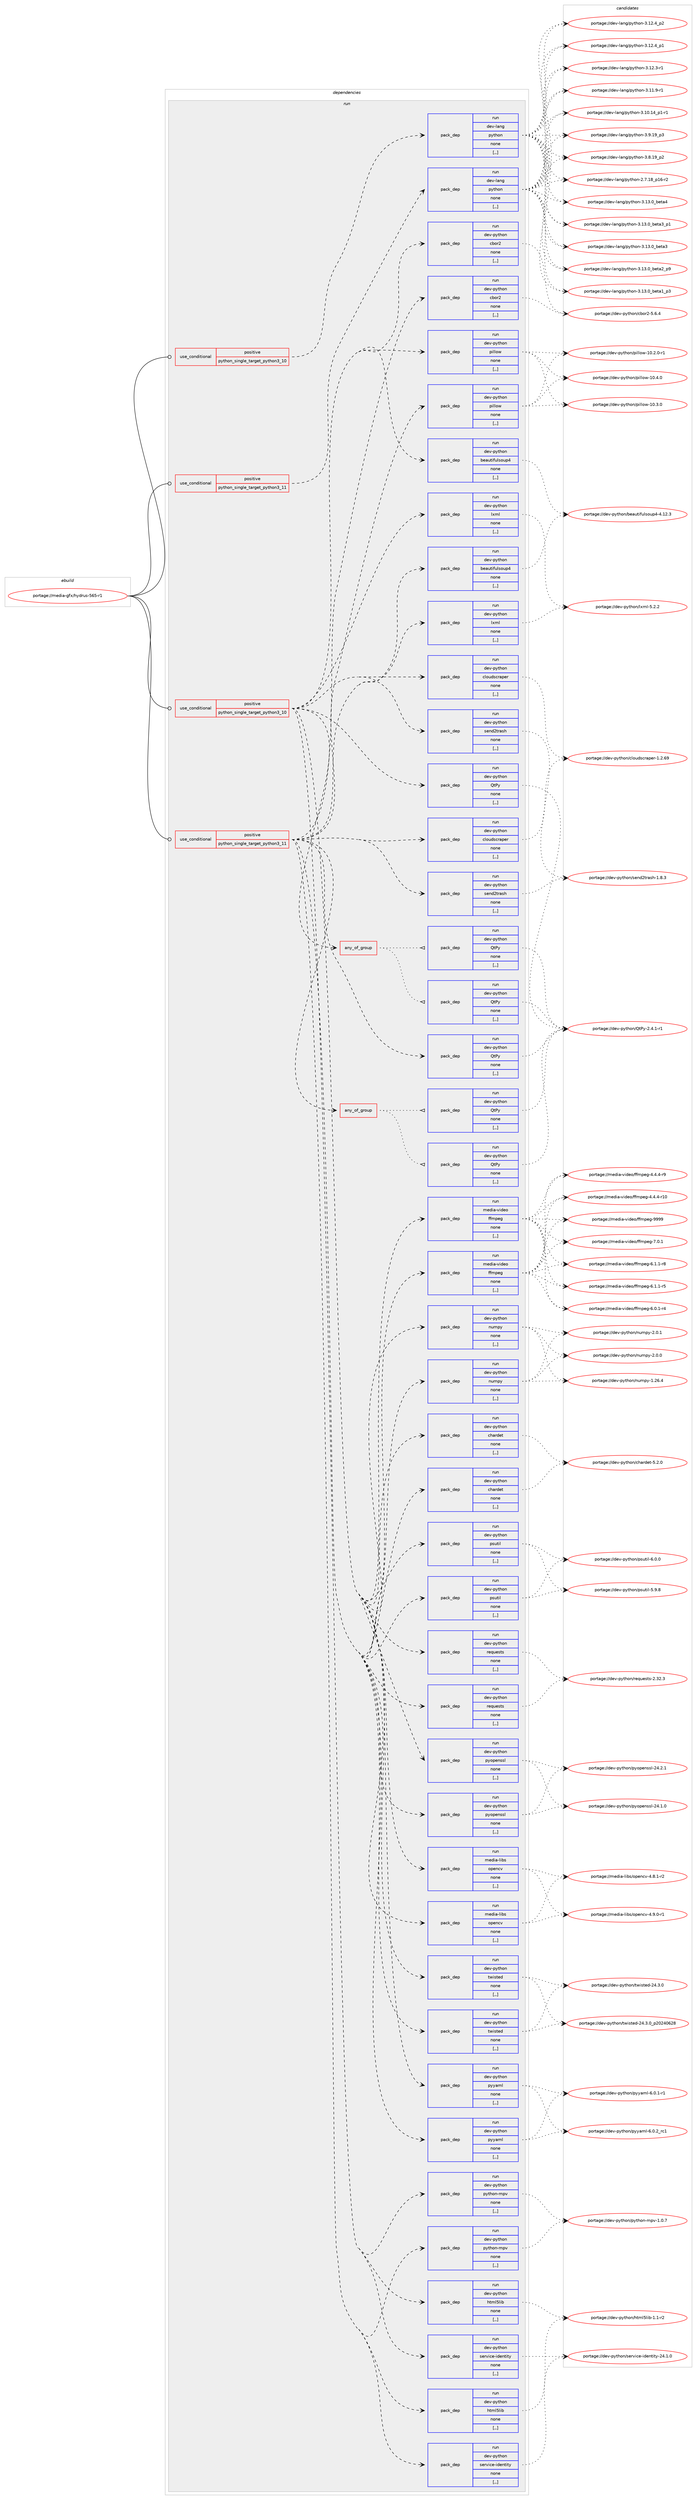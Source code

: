 digraph prolog {

# *************
# Graph options
# *************

newrank=true;
concentrate=true;
compound=true;
graph [rankdir=LR,fontname=Helvetica,fontsize=10,ranksep=1.5];#, ranksep=2.5, nodesep=0.2];
edge  [arrowhead=vee];
node  [fontname=Helvetica,fontsize=10];

# **********
# The ebuild
# **********

subgraph cluster_leftcol {
color=gray;
label=<<i>ebuild</i>>;
id [label="portage://media-gfx/hydrus-565-r1", color=red, width=4, href="../media-gfx/hydrus-565-r1.svg"];
}

# ****************
# The dependencies
# ****************

subgraph cluster_midcol {
color=gray;
label=<<i>dependencies</i>>;
subgraph cluster_compile {
fillcolor="#eeeeee";
style=filled;
label=<<i>compile</i>>;
}
subgraph cluster_compileandrun {
fillcolor="#eeeeee";
style=filled;
label=<<i>compile and run</i>>;
}
subgraph cluster_run {
fillcolor="#eeeeee";
style=filled;
label=<<i>run</i>>;
subgraph cond73192 {
dependency290323 [label=<<TABLE BORDER="0" CELLBORDER="1" CELLSPACING="0" CELLPADDING="4"><TR><TD ROWSPAN="3" CELLPADDING="10">use_conditional</TD></TR><TR><TD>positive</TD></TR><TR><TD>python_single_target_python3_10</TD></TR></TABLE>>, shape=none, color=red];
subgraph pack214795 {
dependency290324 [label=<<TABLE BORDER="0" CELLBORDER="1" CELLSPACING="0" CELLPADDING="4" WIDTH="220"><TR><TD ROWSPAN="6" CELLPADDING="30">pack_dep</TD></TR><TR><TD WIDTH="110">run</TD></TR><TR><TD>dev-lang</TD></TR><TR><TD>python</TD></TR><TR><TD>none</TD></TR><TR><TD>[,,]</TD></TR></TABLE>>, shape=none, color=blue];
}
dependency290323:e -> dependency290324:w [weight=20,style="dashed",arrowhead="vee"];
}
id:e -> dependency290323:w [weight=20,style="solid",arrowhead="odot"];
subgraph cond73193 {
dependency290325 [label=<<TABLE BORDER="0" CELLBORDER="1" CELLSPACING="0" CELLPADDING="4"><TR><TD ROWSPAN="3" CELLPADDING="10">use_conditional</TD></TR><TR><TD>positive</TD></TR><TR><TD>python_single_target_python3_10</TD></TR></TABLE>>, shape=none, color=red];
subgraph pack214796 {
dependency290326 [label=<<TABLE BORDER="0" CELLBORDER="1" CELLSPACING="0" CELLPADDING="4" WIDTH="220"><TR><TD ROWSPAN="6" CELLPADDING="30">pack_dep</TD></TR><TR><TD WIDTH="110">run</TD></TR><TR><TD>dev-python</TD></TR><TR><TD>beautifulsoup4</TD></TR><TR><TD>none</TD></TR><TR><TD>[,,]</TD></TR></TABLE>>, shape=none, color=blue];
}
dependency290325:e -> dependency290326:w [weight=20,style="dashed",arrowhead="vee"];
subgraph pack214797 {
dependency290327 [label=<<TABLE BORDER="0" CELLBORDER="1" CELLSPACING="0" CELLPADDING="4" WIDTH="220"><TR><TD ROWSPAN="6" CELLPADDING="30">pack_dep</TD></TR><TR><TD WIDTH="110">run</TD></TR><TR><TD>dev-python</TD></TR><TR><TD>cbor2</TD></TR><TR><TD>none</TD></TR><TR><TD>[,,]</TD></TR></TABLE>>, shape=none, color=blue];
}
dependency290325:e -> dependency290327:w [weight=20,style="dashed",arrowhead="vee"];
subgraph pack214798 {
dependency290328 [label=<<TABLE BORDER="0" CELLBORDER="1" CELLSPACING="0" CELLPADDING="4" WIDTH="220"><TR><TD ROWSPAN="6" CELLPADDING="30">pack_dep</TD></TR><TR><TD WIDTH="110">run</TD></TR><TR><TD>dev-python</TD></TR><TR><TD>chardet</TD></TR><TR><TD>none</TD></TR><TR><TD>[,,]</TD></TR></TABLE>>, shape=none, color=blue];
}
dependency290325:e -> dependency290328:w [weight=20,style="dashed",arrowhead="vee"];
subgraph pack214799 {
dependency290329 [label=<<TABLE BORDER="0" CELLBORDER="1" CELLSPACING="0" CELLPADDING="4" WIDTH="220"><TR><TD ROWSPAN="6" CELLPADDING="30">pack_dep</TD></TR><TR><TD WIDTH="110">run</TD></TR><TR><TD>dev-python</TD></TR><TR><TD>cloudscraper</TD></TR><TR><TD>none</TD></TR><TR><TD>[,,]</TD></TR></TABLE>>, shape=none, color=blue];
}
dependency290325:e -> dependency290329:w [weight=20,style="dashed",arrowhead="vee"];
subgraph pack214800 {
dependency290330 [label=<<TABLE BORDER="0" CELLBORDER="1" CELLSPACING="0" CELLPADDING="4" WIDTH="220"><TR><TD ROWSPAN="6" CELLPADDING="30">pack_dep</TD></TR><TR><TD WIDTH="110">run</TD></TR><TR><TD>dev-python</TD></TR><TR><TD>html5lib</TD></TR><TR><TD>none</TD></TR><TR><TD>[,,]</TD></TR></TABLE>>, shape=none, color=blue];
}
dependency290325:e -> dependency290330:w [weight=20,style="dashed",arrowhead="vee"];
subgraph pack214801 {
dependency290331 [label=<<TABLE BORDER="0" CELLBORDER="1" CELLSPACING="0" CELLPADDING="4" WIDTH="220"><TR><TD ROWSPAN="6" CELLPADDING="30">pack_dep</TD></TR><TR><TD WIDTH="110">run</TD></TR><TR><TD>dev-python</TD></TR><TR><TD>lxml</TD></TR><TR><TD>none</TD></TR><TR><TD>[,,]</TD></TR></TABLE>>, shape=none, color=blue];
}
dependency290325:e -> dependency290331:w [weight=20,style="dashed",arrowhead="vee"];
subgraph pack214802 {
dependency290332 [label=<<TABLE BORDER="0" CELLBORDER="1" CELLSPACING="0" CELLPADDING="4" WIDTH="220"><TR><TD ROWSPAN="6" CELLPADDING="30">pack_dep</TD></TR><TR><TD WIDTH="110">run</TD></TR><TR><TD>dev-python</TD></TR><TR><TD>numpy</TD></TR><TR><TD>none</TD></TR><TR><TD>[,,]</TD></TR></TABLE>>, shape=none, color=blue];
}
dependency290325:e -> dependency290332:w [weight=20,style="dashed",arrowhead="vee"];
subgraph pack214803 {
dependency290333 [label=<<TABLE BORDER="0" CELLBORDER="1" CELLSPACING="0" CELLPADDING="4" WIDTH="220"><TR><TD ROWSPAN="6" CELLPADDING="30">pack_dep</TD></TR><TR><TD WIDTH="110">run</TD></TR><TR><TD>dev-python</TD></TR><TR><TD>pillow</TD></TR><TR><TD>none</TD></TR><TR><TD>[,,]</TD></TR></TABLE>>, shape=none, color=blue];
}
dependency290325:e -> dependency290333:w [weight=20,style="dashed",arrowhead="vee"];
subgraph pack214804 {
dependency290334 [label=<<TABLE BORDER="0" CELLBORDER="1" CELLSPACING="0" CELLPADDING="4" WIDTH="220"><TR><TD ROWSPAN="6" CELLPADDING="30">pack_dep</TD></TR><TR><TD WIDTH="110">run</TD></TR><TR><TD>dev-python</TD></TR><TR><TD>psutil</TD></TR><TR><TD>none</TD></TR><TR><TD>[,,]</TD></TR></TABLE>>, shape=none, color=blue];
}
dependency290325:e -> dependency290334:w [weight=20,style="dashed",arrowhead="vee"];
subgraph pack214805 {
dependency290335 [label=<<TABLE BORDER="0" CELLBORDER="1" CELLSPACING="0" CELLPADDING="4" WIDTH="220"><TR><TD ROWSPAN="6" CELLPADDING="30">pack_dep</TD></TR><TR><TD WIDTH="110">run</TD></TR><TR><TD>dev-python</TD></TR><TR><TD>pyopenssl</TD></TR><TR><TD>none</TD></TR><TR><TD>[,,]</TD></TR></TABLE>>, shape=none, color=blue];
}
dependency290325:e -> dependency290335:w [weight=20,style="dashed",arrowhead="vee"];
subgraph pack214806 {
dependency290336 [label=<<TABLE BORDER="0" CELLBORDER="1" CELLSPACING="0" CELLPADDING="4" WIDTH="220"><TR><TD ROWSPAN="6" CELLPADDING="30">pack_dep</TD></TR><TR><TD WIDTH="110">run</TD></TR><TR><TD>dev-python</TD></TR><TR><TD>python-mpv</TD></TR><TR><TD>none</TD></TR><TR><TD>[,,]</TD></TR></TABLE>>, shape=none, color=blue];
}
dependency290325:e -> dependency290336:w [weight=20,style="dashed",arrowhead="vee"];
subgraph pack214807 {
dependency290337 [label=<<TABLE BORDER="0" CELLBORDER="1" CELLSPACING="0" CELLPADDING="4" WIDTH="220"><TR><TD ROWSPAN="6" CELLPADDING="30">pack_dep</TD></TR><TR><TD WIDTH="110">run</TD></TR><TR><TD>dev-python</TD></TR><TR><TD>pyyaml</TD></TR><TR><TD>none</TD></TR><TR><TD>[,,]</TD></TR></TABLE>>, shape=none, color=blue];
}
dependency290325:e -> dependency290337:w [weight=20,style="dashed",arrowhead="vee"];
subgraph pack214808 {
dependency290338 [label=<<TABLE BORDER="0" CELLBORDER="1" CELLSPACING="0" CELLPADDING="4" WIDTH="220"><TR><TD ROWSPAN="6" CELLPADDING="30">pack_dep</TD></TR><TR><TD WIDTH="110">run</TD></TR><TR><TD>dev-python</TD></TR><TR><TD>requests</TD></TR><TR><TD>none</TD></TR><TR><TD>[,,]</TD></TR></TABLE>>, shape=none, color=blue];
}
dependency290325:e -> dependency290338:w [weight=20,style="dashed",arrowhead="vee"];
subgraph pack214809 {
dependency290339 [label=<<TABLE BORDER="0" CELLBORDER="1" CELLSPACING="0" CELLPADDING="4" WIDTH="220"><TR><TD ROWSPAN="6" CELLPADDING="30">pack_dep</TD></TR><TR><TD WIDTH="110">run</TD></TR><TR><TD>dev-python</TD></TR><TR><TD>send2trash</TD></TR><TR><TD>none</TD></TR><TR><TD>[,,]</TD></TR></TABLE>>, shape=none, color=blue];
}
dependency290325:e -> dependency290339:w [weight=20,style="dashed",arrowhead="vee"];
subgraph pack214810 {
dependency290340 [label=<<TABLE BORDER="0" CELLBORDER="1" CELLSPACING="0" CELLPADDING="4" WIDTH="220"><TR><TD ROWSPAN="6" CELLPADDING="30">pack_dep</TD></TR><TR><TD WIDTH="110">run</TD></TR><TR><TD>dev-python</TD></TR><TR><TD>service-identity</TD></TR><TR><TD>none</TD></TR><TR><TD>[,,]</TD></TR></TABLE>>, shape=none, color=blue];
}
dependency290325:e -> dependency290340:w [weight=20,style="dashed",arrowhead="vee"];
subgraph pack214811 {
dependency290341 [label=<<TABLE BORDER="0" CELLBORDER="1" CELLSPACING="0" CELLPADDING="4" WIDTH="220"><TR><TD ROWSPAN="6" CELLPADDING="30">pack_dep</TD></TR><TR><TD WIDTH="110">run</TD></TR><TR><TD>dev-python</TD></TR><TR><TD>twisted</TD></TR><TR><TD>none</TD></TR><TR><TD>[,,]</TD></TR></TABLE>>, shape=none, color=blue];
}
dependency290325:e -> dependency290341:w [weight=20,style="dashed",arrowhead="vee"];
subgraph pack214812 {
dependency290342 [label=<<TABLE BORDER="0" CELLBORDER="1" CELLSPACING="0" CELLPADDING="4" WIDTH="220"><TR><TD ROWSPAN="6" CELLPADDING="30">pack_dep</TD></TR><TR><TD WIDTH="110">run</TD></TR><TR><TD>dev-python</TD></TR><TR><TD>QtPy</TD></TR><TR><TD>none</TD></TR><TR><TD>[,,]</TD></TR></TABLE>>, shape=none, color=blue];
}
dependency290325:e -> dependency290342:w [weight=20,style="dashed",arrowhead="vee"];
subgraph any2173 {
dependency290343 [label=<<TABLE BORDER="0" CELLBORDER="1" CELLSPACING="0" CELLPADDING="4"><TR><TD CELLPADDING="10">any_of_group</TD></TR></TABLE>>, shape=none, color=red];subgraph pack214813 {
dependency290344 [label=<<TABLE BORDER="0" CELLBORDER="1" CELLSPACING="0" CELLPADDING="4" WIDTH="220"><TR><TD ROWSPAN="6" CELLPADDING="30">pack_dep</TD></TR><TR><TD WIDTH="110">run</TD></TR><TR><TD>dev-python</TD></TR><TR><TD>QtPy</TD></TR><TR><TD>none</TD></TR><TR><TD>[,,]</TD></TR></TABLE>>, shape=none, color=blue];
}
dependency290343:e -> dependency290344:w [weight=20,style="dotted",arrowhead="oinv"];
subgraph pack214814 {
dependency290345 [label=<<TABLE BORDER="0" CELLBORDER="1" CELLSPACING="0" CELLPADDING="4" WIDTH="220"><TR><TD ROWSPAN="6" CELLPADDING="30">pack_dep</TD></TR><TR><TD WIDTH="110">run</TD></TR><TR><TD>dev-python</TD></TR><TR><TD>QtPy</TD></TR><TR><TD>none</TD></TR><TR><TD>[,,]</TD></TR></TABLE>>, shape=none, color=blue];
}
dependency290343:e -> dependency290345:w [weight=20,style="dotted",arrowhead="oinv"];
}
dependency290325:e -> dependency290343:w [weight=20,style="dashed",arrowhead="vee"];
subgraph pack214815 {
dependency290346 [label=<<TABLE BORDER="0" CELLBORDER="1" CELLSPACING="0" CELLPADDING="4" WIDTH="220"><TR><TD ROWSPAN="6" CELLPADDING="30">pack_dep</TD></TR><TR><TD WIDTH="110">run</TD></TR><TR><TD>media-libs</TD></TR><TR><TD>opencv</TD></TR><TR><TD>none</TD></TR><TR><TD>[,,]</TD></TR></TABLE>>, shape=none, color=blue];
}
dependency290325:e -> dependency290346:w [weight=20,style="dashed",arrowhead="vee"];
subgraph pack214816 {
dependency290347 [label=<<TABLE BORDER="0" CELLBORDER="1" CELLSPACING="0" CELLPADDING="4" WIDTH="220"><TR><TD ROWSPAN="6" CELLPADDING="30">pack_dep</TD></TR><TR><TD WIDTH="110">run</TD></TR><TR><TD>media-video</TD></TR><TR><TD>ffmpeg</TD></TR><TR><TD>none</TD></TR><TR><TD>[,,]</TD></TR></TABLE>>, shape=none, color=blue];
}
dependency290325:e -> dependency290347:w [weight=20,style="dashed",arrowhead="vee"];
}
id:e -> dependency290325:w [weight=20,style="solid",arrowhead="odot"];
subgraph cond73194 {
dependency290348 [label=<<TABLE BORDER="0" CELLBORDER="1" CELLSPACING="0" CELLPADDING="4"><TR><TD ROWSPAN="3" CELLPADDING="10">use_conditional</TD></TR><TR><TD>positive</TD></TR><TR><TD>python_single_target_python3_11</TD></TR></TABLE>>, shape=none, color=red];
subgraph pack214817 {
dependency290349 [label=<<TABLE BORDER="0" CELLBORDER="1" CELLSPACING="0" CELLPADDING="4" WIDTH="220"><TR><TD ROWSPAN="6" CELLPADDING="30">pack_dep</TD></TR><TR><TD WIDTH="110">run</TD></TR><TR><TD>dev-lang</TD></TR><TR><TD>python</TD></TR><TR><TD>none</TD></TR><TR><TD>[,,]</TD></TR></TABLE>>, shape=none, color=blue];
}
dependency290348:e -> dependency290349:w [weight=20,style="dashed",arrowhead="vee"];
}
id:e -> dependency290348:w [weight=20,style="solid",arrowhead="odot"];
subgraph cond73195 {
dependency290350 [label=<<TABLE BORDER="0" CELLBORDER="1" CELLSPACING="0" CELLPADDING="4"><TR><TD ROWSPAN="3" CELLPADDING="10">use_conditional</TD></TR><TR><TD>positive</TD></TR><TR><TD>python_single_target_python3_11</TD></TR></TABLE>>, shape=none, color=red];
subgraph pack214818 {
dependency290351 [label=<<TABLE BORDER="0" CELLBORDER="1" CELLSPACING="0" CELLPADDING="4" WIDTH="220"><TR><TD ROWSPAN="6" CELLPADDING="30">pack_dep</TD></TR><TR><TD WIDTH="110">run</TD></TR><TR><TD>dev-python</TD></TR><TR><TD>beautifulsoup4</TD></TR><TR><TD>none</TD></TR><TR><TD>[,,]</TD></TR></TABLE>>, shape=none, color=blue];
}
dependency290350:e -> dependency290351:w [weight=20,style="dashed",arrowhead="vee"];
subgraph pack214819 {
dependency290352 [label=<<TABLE BORDER="0" CELLBORDER="1" CELLSPACING="0" CELLPADDING="4" WIDTH="220"><TR><TD ROWSPAN="6" CELLPADDING="30">pack_dep</TD></TR><TR><TD WIDTH="110">run</TD></TR><TR><TD>dev-python</TD></TR><TR><TD>cbor2</TD></TR><TR><TD>none</TD></TR><TR><TD>[,,]</TD></TR></TABLE>>, shape=none, color=blue];
}
dependency290350:e -> dependency290352:w [weight=20,style="dashed",arrowhead="vee"];
subgraph pack214820 {
dependency290353 [label=<<TABLE BORDER="0" CELLBORDER="1" CELLSPACING="0" CELLPADDING="4" WIDTH="220"><TR><TD ROWSPAN="6" CELLPADDING="30">pack_dep</TD></TR><TR><TD WIDTH="110">run</TD></TR><TR><TD>dev-python</TD></TR><TR><TD>chardet</TD></TR><TR><TD>none</TD></TR><TR><TD>[,,]</TD></TR></TABLE>>, shape=none, color=blue];
}
dependency290350:e -> dependency290353:w [weight=20,style="dashed",arrowhead="vee"];
subgraph pack214821 {
dependency290354 [label=<<TABLE BORDER="0" CELLBORDER="1" CELLSPACING="0" CELLPADDING="4" WIDTH="220"><TR><TD ROWSPAN="6" CELLPADDING="30">pack_dep</TD></TR><TR><TD WIDTH="110">run</TD></TR><TR><TD>dev-python</TD></TR><TR><TD>cloudscraper</TD></TR><TR><TD>none</TD></TR><TR><TD>[,,]</TD></TR></TABLE>>, shape=none, color=blue];
}
dependency290350:e -> dependency290354:w [weight=20,style="dashed",arrowhead="vee"];
subgraph pack214822 {
dependency290355 [label=<<TABLE BORDER="0" CELLBORDER="1" CELLSPACING="0" CELLPADDING="4" WIDTH="220"><TR><TD ROWSPAN="6" CELLPADDING="30">pack_dep</TD></TR><TR><TD WIDTH="110">run</TD></TR><TR><TD>dev-python</TD></TR><TR><TD>html5lib</TD></TR><TR><TD>none</TD></TR><TR><TD>[,,]</TD></TR></TABLE>>, shape=none, color=blue];
}
dependency290350:e -> dependency290355:w [weight=20,style="dashed",arrowhead="vee"];
subgraph pack214823 {
dependency290356 [label=<<TABLE BORDER="0" CELLBORDER="1" CELLSPACING="0" CELLPADDING="4" WIDTH="220"><TR><TD ROWSPAN="6" CELLPADDING="30">pack_dep</TD></TR><TR><TD WIDTH="110">run</TD></TR><TR><TD>dev-python</TD></TR><TR><TD>lxml</TD></TR><TR><TD>none</TD></TR><TR><TD>[,,]</TD></TR></TABLE>>, shape=none, color=blue];
}
dependency290350:e -> dependency290356:w [weight=20,style="dashed",arrowhead="vee"];
subgraph pack214824 {
dependency290357 [label=<<TABLE BORDER="0" CELLBORDER="1" CELLSPACING="0" CELLPADDING="4" WIDTH="220"><TR><TD ROWSPAN="6" CELLPADDING="30">pack_dep</TD></TR><TR><TD WIDTH="110">run</TD></TR><TR><TD>dev-python</TD></TR><TR><TD>numpy</TD></TR><TR><TD>none</TD></TR><TR><TD>[,,]</TD></TR></TABLE>>, shape=none, color=blue];
}
dependency290350:e -> dependency290357:w [weight=20,style="dashed",arrowhead="vee"];
subgraph pack214825 {
dependency290358 [label=<<TABLE BORDER="0" CELLBORDER="1" CELLSPACING="0" CELLPADDING="4" WIDTH="220"><TR><TD ROWSPAN="6" CELLPADDING="30">pack_dep</TD></TR><TR><TD WIDTH="110">run</TD></TR><TR><TD>dev-python</TD></TR><TR><TD>pillow</TD></TR><TR><TD>none</TD></TR><TR><TD>[,,]</TD></TR></TABLE>>, shape=none, color=blue];
}
dependency290350:e -> dependency290358:w [weight=20,style="dashed",arrowhead="vee"];
subgraph pack214826 {
dependency290359 [label=<<TABLE BORDER="0" CELLBORDER="1" CELLSPACING="0" CELLPADDING="4" WIDTH="220"><TR><TD ROWSPAN="6" CELLPADDING="30">pack_dep</TD></TR><TR><TD WIDTH="110">run</TD></TR><TR><TD>dev-python</TD></TR><TR><TD>psutil</TD></TR><TR><TD>none</TD></TR><TR><TD>[,,]</TD></TR></TABLE>>, shape=none, color=blue];
}
dependency290350:e -> dependency290359:w [weight=20,style="dashed",arrowhead="vee"];
subgraph pack214827 {
dependency290360 [label=<<TABLE BORDER="0" CELLBORDER="1" CELLSPACING="0" CELLPADDING="4" WIDTH="220"><TR><TD ROWSPAN="6" CELLPADDING="30">pack_dep</TD></TR><TR><TD WIDTH="110">run</TD></TR><TR><TD>dev-python</TD></TR><TR><TD>pyopenssl</TD></TR><TR><TD>none</TD></TR><TR><TD>[,,]</TD></TR></TABLE>>, shape=none, color=blue];
}
dependency290350:e -> dependency290360:w [weight=20,style="dashed",arrowhead="vee"];
subgraph pack214828 {
dependency290361 [label=<<TABLE BORDER="0" CELLBORDER="1" CELLSPACING="0" CELLPADDING="4" WIDTH="220"><TR><TD ROWSPAN="6" CELLPADDING="30">pack_dep</TD></TR><TR><TD WIDTH="110">run</TD></TR><TR><TD>dev-python</TD></TR><TR><TD>python-mpv</TD></TR><TR><TD>none</TD></TR><TR><TD>[,,]</TD></TR></TABLE>>, shape=none, color=blue];
}
dependency290350:e -> dependency290361:w [weight=20,style="dashed",arrowhead="vee"];
subgraph pack214829 {
dependency290362 [label=<<TABLE BORDER="0" CELLBORDER="1" CELLSPACING="0" CELLPADDING="4" WIDTH="220"><TR><TD ROWSPAN="6" CELLPADDING="30">pack_dep</TD></TR><TR><TD WIDTH="110">run</TD></TR><TR><TD>dev-python</TD></TR><TR><TD>pyyaml</TD></TR><TR><TD>none</TD></TR><TR><TD>[,,]</TD></TR></TABLE>>, shape=none, color=blue];
}
dependency290350:e -> dependency290362:w [weight=20,style="dashed",arrowhead="vee"];
subgraph pack214830 {
dependency290363 [label=<<TABLE BORDER="0" CELLBORDER="1" CELLSPACING="0" CELLPADDING="4" WIDTH="220"><TR><TD ROWSPAN="6" CELLPADDING="30">pack_dep</TD></TR><TR><TD WIDTH="110">run</TD></TR><TR><TD>dev-python</TD></TR><TR><TD>requests</TD></TR><TR><TD>none</TD></TR><TR><TD>[,,]</TD></TR></TABLE>>, shape=none, color=blue];
}
dependency290350:e -> dependency290363:w [weight=20,style="dashed",arrowhead="vee"];
subgraph pack214831 {
dependency290364 [label=<<TABLE BORDER="0" CELLBORDER="1" CELLSPACING="0" CELLPADDING="4" WIDTH="220"><TR><TD ROWSPAN="6" CELLPADDING="30">pack_dep</TD></TR><TR><TD WIDTH="110">run</TD></TR><TR><TD>dev-python</TD></TR><TR><TD>send2trash</TD></TR><TR><TD>none</TD></TR><TR><TD>[,,]</TD></TR></TABLE>>, shape=none, color=blue];
}
dependency290350:e -> dependency290364:w [weight=20,style="dashed",arrowhead="vee"];
subgraph pack214832 {
dependency290365 [label=<<TABLE BORDER="0" CELLBORDER="1" CELLSPACING="0" CELLPADDING="4" WIDTH="220"><TR><TD ROWSPAN="6" CELLPADDING="30">pack_dep</TD></TR><TR><TD WIDTH="110">run</TD></TR><TR><TD>dev-python</TD></TR><TR><TD>service-identity</TD></TR><TR><TD>none</TD></TR><TR><TD>[,,]</TD></TR></TABLE>>, shape=none, color=blue];
}
dependency290350:e -> dependency290365:w [weight=20,style="dashed",arrowhead="vee"];
subgraph pack214833 {
dependency290366 [label=<<TABLE BORDER="0" CELLBORDER="1" CELLSPACING="0" CELLPADDING="4" WIDTH="220"><TR><TD ROWSPAN="6" CELLPADDING="30">pack_dep</TD></TR><TR><TD WIDTH="110">run</TD></TR><TR><TD>dev-python</TD></TR><TR><TD>twisted</TD></TR><TR><TD>none</TD></TR><TR><TD>[,,]</TD></TR></TABLE>>, shape=none, color=blue];
}
dependency290350:e -> dependency290366:w [weight=20,style="dashed",arrowhead="vee"];
subgraph pack214834 {
dependency290367 [label=<<TABLE BORDER="0" CELLBORDER="1" CELLSPACING="0" CELLPADDING="4" WIDTH="220"><TR><TD ROWSPAN="6" CELLPADDING="30">pack_dep</TD></TR><TR><TD WIDTH="110">run</TD></TR><TR><TD>dev-python</TD></TR><TR><TD>QtPy</TD></TR><TR><TD>none</TD></TR><TR><TD>[,,]</TD></TR></TABLE>>, shape=none, color=blue];
}
dependency290350:e -> dependency290367:w [weight=20,style="dashed",arrowhead="vee"];
subgraph any2174 {
dependency290368 [label=<<TABLE BORDER="0" CELLBORDER="1" CELLSPACING="0" CELLPADDING="4"><TR><TD CELLPADDING="10">any_of_group</TD></TR></TABLE>>, shape=none, color=red];subgraph pack214835 {
dependency290369 [label=<<TABLE BORDER="0" CELLBORDER="1" CELLSPACING="0" CELLPADDING="4" WIDTH="220"><TR><TD ROWSPAN="6" CELLPADDING="30">pack_dep</TD></TR><TR><TD WIDTH="110">run</TD></TR><TR><TD>dev-python</TD></TR><TR><TD>QtPy</TD></TR><TR><TD>none</TD></TR><TR><TD>[,,]</TD></TR></TABLE>>, shape=none, color=blue];
}
dependency290368:e -> dependency290369:w [weight=20,style="dotted",arrowhead="oinv"];
subgraph pack214836 {
dependency290370 [label=<<TABLE BORDER="0" CELLBORDER="1" CELLSPACING="0" CELLPADDING="4" WIDTH="220"><TR><TD ROWSPAN="6" CELLPADDING="30">pack_dep</TD></TR><TR><TD WIDTH="110">run</TD></TR><TR><TD>dev-python</TD></TR><TR><TD>QtPy</TD></TR><TR><TD>none</TD></TR><TR><TD>[,,]</TD></TR></TABLE>>, shape=none, color=blue];
}
dependency290368:e -> dependency290370:w [weight=20,style="dotted",arrowhead="oinv"];
}
dependency290350:e -> dependency290368:w [weight=20,style="dashed",arrowhead="vee"];
subgraph pack214837 {
dependency290371 [label=<<TABLE BORDER="0" CELLBORDER="1" CELLSPACING="0" CELLPADDING="4" WIDTH="220"><TR><TD ROWSPAN="6" CELLPADDING="30">pack_dep</TD></TR><TR><TD WIDTH="110">run</TD></TR><TR><TD>media-libs</TD></TR><TR><TD>opencv</TD></TR><TR><TD>none</TD></TR><TR><TD>[,,]</TD></TR></TABLE>>, shape=none, color=blue];
}
dependency290350:e -> dependency290371:w [weight=20,style="dashed",arrowhead="vee"];
subgraph pack214838 {
dependency290372 [label=<<TABLE BORDER="0" CELLBORDER="1" CELLSPACING="0" CELLPADDING="4" WIDTH="220"><TR><TD ROWSPAN="6" CELLPADDING="30">pack_dep</TD></TR><TR><TD WIDTH="110">run</TD></TR><TR><TD>media-video</TD></TR><TR><TD>ffmpeg</TD></TR><TR><TD>none</TD></TR><TR><TD>[,,]</TD></TR></TABLE>>, shape=none, color=blue];
}
dependency290350:e -> dependency290372:w [weight=20,style="dashed",arrowhead="vee"];
}
id:e -> dependency290350:w [weight=20,style="solid",arrowhead="odot"];
}
}

# **************
# The candidates
# **************

subgraph cluster_choices {
rank=same;
color=gray;
label=<<i>candidates</i>>;

subgraph choice214795 {
color=black;
nodesep=1;
choice1001011184510897110103471121211161041111104551464951464895981011169752 [label="portage://dev-lang/python-3.13.0_beta4", color=red, width=4,href="../dev-lang/python-3.13.0_beta4.svg"];
choice10010111845108971101034711212111610411111045514649514648959810111697519511249 [label="portage://dev-lang/python-3.13.0_beta3_p1", color=red, width=4,href="../dev-lang/python-3.13.0_beta3_p1.svg"];
choice1001011184510897110103471121211161041111104551464951464895981011169751 [label="portage://dev-lang/python-3.13.0_beta3", color=red, width=4,href="../dev-lang/python-3.13.0_beta3.svg"];
choice10010111845108971101034711212111610411111045514649514648959810111697509511257 [label="portage://dev-lang/python-3.13.0_beta2_p9", color=red, width=4,href="../dev-lang/python-3.13.0_beta2_p9.svg"];
choice10010111845108971101034711212111610411111045514649514648959810111697499511251 [label="portage://dev-lang/python-3.13.0_beta1_p3", color=red, width=4,href="../dev-lang/python-3.13.0_beta1_p3.svg"];
choice100101118451089711010347112121116104111110455146495046529511250 [label="portage://dev-lang/python-3.12.4_p2", color=red, width=4,href="../dev-lang/python-3.12.4_p2.svg"];
choice100101118451089711010347112121116104111110455146495046529511249 [label="portage://dev-lang/python-3.12.4_p1", color=red, width=4,href="../dev-lang/python-3.12.4_p1.svg"];
choice100101118451089711010347112121116104111110455146495046514511449 [label="portage://dev-lang/python-3.12.3-r1", color=red, width=4,href="../dev-lang/python-3.12.3-r1.svg"];
choice100101118451089711010347112121116104111110455146494946574511449 [label="portage://dev-lang/python-3.11.9-r1", color=red, width=4,href="../dev-lang/python-3.11.9-r1.svg"];
choice100101118451089711010347112121116104111110455146494846495295112494511449 [label="portage://dev-lang/python-3.10.14_p1-r1", color=red, width=4,href="../dev-lang/python-3.10.14_p1-r1.svg"];
choice100101118451089711010347112121116104111110455146574649579511251 [label="portage://dev-lang/python-3.9.19_p3", color=red, width=4,href="../dev-lang/python-3.9.19_p3.svg"];
choice100101118451089711010347112121116104111110455146564649579511250 [label="portage://dev-lang/python-3.8.19_p2", color=red, width=4,href="../dev-lang/python-3.8.19_p2.svg"];
choice100101118451089711010347112121116104111110455046554649569511249544511450 [label="portage://dev-lang/python-2.7.18_p16-r2", color=red, width=4,href="../dev-lang/python-2.7.18_p16-r2.svg"];
dependency290324:e -> choice1001011184510897110103471121211161041111104551464951464895981011169752:w [style=dotted,weight="100"];
dependency290324:e -> choice10010111845108971101034711212111610411111045514649514648959810111697519511249:w [style=dotted,weight="100"];
dependency290324:e -> choice1001011184510897110103471121211161041111104551464951464895981011169751:w [style=dotted,weight="100"];
dependency290324:e -> choice10010111845108971101034711212111610411111045514649514648959810111697509511257:w [style=dotted,weight="100"];
dependency290324:e -> choice10010111845108971101034711212111610411111045514649514648959810111697499511251:w [style=dotted,weight="100"];
dependency290324:e -> choice100101118451089711010347112121116104111110455146495046529511250:w [style=dotted,weight="100"];
dependency290324:e -> choice100101118451089711010347112121116104111110455146495046529511249:w [style=dotted,weight="100"];
dependency290324:e -> choice100101118451089711010347112121116104111110455146495046514511449:w [style=dotted,weight="100"];
dependency290324:e -> choice100101118451089711010347112121116104111110455146494946574511449:w [style=dotted,weight="100"];
dependency290324:e -> choice100101118451089711010347112121116104111110455146494846495295112494511449:w [style=dotted,weight="100"];
dependency290324:e -> choice100101118451089711010347112121116104111110455146574649579511251:w [style=dotted,weight="100"];
dependency290324:e -> choice100101118451089711010347112121116104111110455146564649579511250:w [style=dotted,weight="100"];
dependency290324:e -> choice100101118451089711010347112121116104111110455046554649569511249544511450:w [style=dotted,weight="100"];
}
subgraph choice214796 {
color=black;
nodesep=1;
choice100101118451121211161041111104798101971171161051021171081151111171125245524649504651 [label="portage://dev-python/beautifulsoup4-4.12.3", color=red, width=4,href="../dev-python/beautifulsoup4-4.12.3.svg"];
dependency290326:e -> choice100101118451121211161041111104798101971171161051021171081151111171125245524649504651:w [style=dotted,weight="100"];
}
subgraph choice214797 {
color=black;
nodesep=1;
choice1001011184511212111610411111047999811111450455346544652 [label="portage://dev-python/cbor2-5.6.4", color=red, width=4,href="../dev-python/cbor2-5.6.4.svg"];
dependency290327:e -> choice1001011184511212111610411111047999811111450455346544652:w [style=dotted,weight="100"];
}
subgraph choice214798 {
color=black;
nodesep=1;
choice10010111845112121116104111110479910497114100101116455346504648 [label="portage://dev-python/chardet-5.2.0", color=red, width=4,href="../dev-python/chardet-5.2.0.svg"];
dependency290328:e -> choice10010111845112121116104111110479910497114100101116455346504648:w [style=dotted,weight="100"];
}
subgraph choice214799 {
color=black;
nodesep=1;
choice100101118451121211161041111104799108111117100115991149711210111445494650465457 [label="portage://dev-python/cloudscraper-1.2.69", color=red, width=4,href="../dev-python/cloudscraper-1.2.69.svg"];
dependency290329:e -> choice100101118451121211161041111104799108111117100115991149711210111445494650465457:w [style=dotted,weight="100"];
}
subgraph choice214800 {
color=black;
nodesep=1;
choice10010111845112121116104111110471041161091085310810598454946494511450 [label="portage://dev-python/html5lib-1.1-r2", color=red, width=4,href="../dev-python/html5lib-1.1-r2.svg"];
dependency290330:e -> choice10010111845112121116104111110471041161091085310810598454946494511450:w [style=dotted,weight="100"];
}
subgraph choice214801 {
color=black;
nodesep=1;
choice1001011184511212111610411111047108120109108455346504650 [label="portage://dev-python/lxml-5.2.2", color=red, width=4,href="../dev-python/lxml-5.2.2.svg"];
dependency290331:e -> choice1001011184511212111610411111047108120109108455346504650:w [style=dotted,weight="100"];
}
subgraph choice214802 {
color=black;
nodesep=1;
choice1001011184511212111610411111047110117109112121455046484649 [label="portage://dev-python/numpy-2.0.1", color=red, width=4,href="../dev-python/numpy-2.0.1.svg"];
choice1001011184511212111610411111047110117109112121455046484648 [label="portage://dev-python/numpy-2.0.0", color=red, width=4,href="../dev-python/numpy-2.0.0.svg"];
choice100101118451121211161041111104711011710911212145494650544652 [label="portage://dev-python/numpy-1.26.4", color=red, width=4,href="../dev-python/numpy-1.26.4.svg"];
dependency290332:e -> choice1001011184511212111610411111047110117109112121455046484649:w [style=dotted,weight="100"];
dependency290332:e -> choice1001011184511212111610411111047110117109112121455046484648:w [style=dotted,weight="100"];
dependency290332:e -> choice100101118451121211161041111104711011710911212145494650544652:w [style=dotted,weight="100"];
}
subgraph choice214803 {
color=black;
nodesep=1;
choice100101118451121211161041111104711210510810811111945494846524648 [label="portage://dev-python/pillow-10.4.0", color=red, width=4,href="../dev-python/pillow-10.4.0.svg"];
choice100101118451121211161041111104711210510810811111945494846514648 [label="portage://dev-python/pillow-10.3.0", color=red, width=4,href="../dev-python/pillow-10.3.0.svg"];
choice1001011184511212111610411111047112105108108111119454948465046484511449 [label="portage://dev-python/pillow-10.2.0-r1", color=red, width=4,href="../dev-python/pillow-10.2.0-r1.svg"];
dependency290333:e -> choice100101118451121211161041111104711210510810811111945494846524648:w [style=dotted,weight="100"];
dependency290333:e -> choice100101118451121211161041111104711210510810811111945494846514648:w [style=dotted,weight="100"];
dependency290333:e -> choice1001011184511212111610411111047112105108108111119454948465046484511449:w [style=dotted,weight="100"];
}
subgraph choice214804 {
color=black;
nodesep=1;
choice1001011184511212111610411111047112115117116105108455446484648 [label="portage://dev-python/psutil-6.0.0", color=red, width=4,href="../dev-python/psutil-6.0.0.svg"];
choice1001011184511212111610411111047112115117116105108455346574656 [label="portage://dev-python/psutil-5.9.8", color=red, width=4,href="../dev-python/psutil-5.9.8.svg"];
dependency290334:e -> choice1001011184511212111610411111047112115117116105108455446484648:w [style=dotted,weight="100"];
dependency290334:e -> choice1001011184511212111610411111047112115117116105108455346574656:w [style=dotted,weight="100"];
}
subgraph choice214805 {
color=black;
nodesep=1;
choice100101118451121211161041111104711212111111210111011511510845505246504649 [label="portage://dev-python/pyopenssl-24.2.1", color=red, width=4,href="../dev-python/pyopenssl-24.2.1.svg"];
choice100101118451121211161041111104711212111111210111011511510845505246494648 [label="portage://dev-python/pyopenssl-24.1.0", color=red, width=4,href="../dev-python/pyopenssl-24.1.0.svg"];
dependency290335:e -> choice100101118451121211161041111104711212111111210111011511510845505246504649:w [style=dotted,weight="100"];
dependency290335:e -> choice100101118451121211161041111104711212111111210111011511510845505246494648:w [style=dotted,weight="100"];
}
subgraph choice214806 {
color=black;
nodesep=1;
choice100101118451121211161041111104711212111610411111045109112118454946484655 [label="portage://dev-python/python-mpv-1.0.7", color=red, width=4,href="../dev-python/python-mpv-1.0.7.svg"];
dependency290336:e -> choice100101118451121211161041111104711212111610411111045109112118454946484655:w [style=dotted,weight="100"];
}
subgraph choice214807 {
color=black;
nodesep=1;
choice100101118451121211161041111104711212112197109108455446484650951149949 [label="portage://dev-python/pyyaml-6.0.2_rc1", color=red, width=4,href="../dev-python/pyyaml-6.0.2_rc1.svg"];
choice1001011184511212111610411111047112121121971091084554464846494511449 [label="portage://dev-python/pyyaml-6.0.1-r1", color=red, width=4,href="../dev-python/pyyaml-6.0.1-r1.svg"];
dependency290337:e -> choice100101118451121211161041111104711212112197109108455446484650951149949:w [style=dotted,weight="100"];
dependency290337:e -> choice1001011184511212111610411111047112121121971091084554464846494511449:w [style=dotted,weight="100"];
}
subgraph choice214808 {
color=black;
nodesep=1;
choice100101118451121211161041111104711410111311710111511611545504651504651 [label="portage://dev-python/requests-2.32.3", color=red, width=4,href="../dev-python/requests-2.32.3.svg"];
dependency290338:e -> choice100101118451121211161041111104711410111311710111511611545504651504651:w [style=dotted,weight="100"];
}
subgraph choice214809 {
color=black;
nodesep=1;
choice10010111845112121116104111110471151011101005011611497115104454946564651 [label="portage://dev-python/send2trash-1.8.3", color=red, width=4,href="../dev-python/send2trash-1.8.3.svg"];
dependency290339:e -> choice10010111845112121116104111110471151011101005011611497115104454946564651:w [style=dotted,weight="100"];
}
subgraph choice214810 {
color=black;
nodesep=1;
choice1001011184511212111610411111047115101114118105991014510510010111011610511612145505246494648 [label="portage://dev-python/service-identity-24.1.0", color=red, width=4,href="../dev-python/service-identity-24.1.0.svg"];
dependency290340:e -> choice1001011184511212111610411111047115101114118105991014510510010111011610511612145505246494648:w [style=dotted,weight="100"];
}
subgraph choice214811 {
color=black;
nodesep=1;
choice100101118451121211161041111104711611910511511610110045505246514648951125048505248545056 [label="portage://dev-python/twisted-24.3.0_p20240628", color=red, width=4,href="../dev-python/twisted-24.3.0_p20240628.svg"];
choice100101118451121211161041111104711611910511511610110045505246514648 [label="portage://dev-python/twisted-24.3.0", color=red, width=4,href="../dev-python/twisted-24.3.0.svg"];
dependency290341:e -> choice100101118451121211161041111104711611910511511610110045505246514648951125048505248545056:w [style=dotted,weight="100"];
dependency290341:e -> choice100101118451121211161041111104711611910511511610110045505246514648:w [style=dotted,weight="100"];
}
subgraph choice214812 {
color=black;
nodesep=1;
choice100101118451121211161041111104781116801214550465246494511449 [label="portage://dev-python/QtPy-2.4.1-r1", color=red, width=4,href="../dev-python/QtPy-2.4.1-r1.svg"];
dependency290342:e -> choice100101118451121211161041111104781116801214550465246494511449:w [style=dotted,weight="100"];
}
subgraph choice214813 {
color=black;
nodesep=1;
choice100101118451121211161041111104781116801214550465246494511449 [label="portage://dev-python/QtPy-2.4.1-r1", color=red, width=4,href="../dev-python/QtPy-2.4.1-r1.svg"];
dependency290344:e -> choice100101118451121211161041111104781116801214550465246494511449:w [style=dotted,weight="100"];
}
subgraph choice214814 {
color=black;
nodesep=1;
choice100101118451121211161041111104781116801214550465246494511449 [label="portage://dev-python/QtPy-2.4.1-r1", color=red, width=4,href="../dev-python/QtPy-2.4.1-r1.svg"];
dependency290345:e -> choice100101118451121211161041111104781116801214550465246494511449:w [style=dotted,weight="100"];
}
subgraph choice214815 {
color=black;
nodesep=1;
choice10910110010597451081059811547111112101110991184552465746484511449 [label="portage://media-libs/opencv-4.9.0-r1", color=red, width=4,href="../media-libs/opencv-4.9.0-r1.svg"];
choice10910110010597451081059811547111112101110991184552465646494511450 [label="portage://media-libs/opencv-4.8.1-r2", color=red, width=4,href="../media-libs/opencv-4.8.1-r2.svg"];
dependency290346:e -> choice10910110010597451081059811547111112101110991184552465746484511449:w [style=dotted,weight="100"];
dependency290346:e -> choice10910110010597451081059811547111112101110991184552465646494511450:w [style=dotted,weight="100"];
}
subgraph choice214816 {
color=black;
nodesep=1;
choice1091011001059745118105100101111471021021091121011034557575757 [label="portage://media-video/ffmpeg-9999", color=red, width=4,href="../media-video/ffmpeg-9999.svg"];
choice109101100105974511810510010111147102102109112101103455546484649 [label="portage://media-video/ffmpeg-7.0.1", color=red, width=4,href="../media-video/ffmpeg-7.0.1.svg"];
choice1091011001059745118105100101111471021021091121011034554464946494511456 [label="portage://media-video/ffmpeg-6.1.1-r8", color=red, width=4,href="../media-video/ffmpeg-6.1.1-r8.svg"];
choice1091011001059745118105100101111471021021091121011034554464946494511453 [label="portage://media-video/ffmpeg-6.1.1-r5", color=red, width=4,href="../media-video/ffmpeg-6.1.1-r5.svg"];
choice1091011001059745118105100101111471021021091121011034554464846494511452 [label="portage://media-video/ffmpeg-6.0.1-r4", color=red, width=4,href="../media-video/ffmpeg-6.0.1-r4.svg"];
choice1091011001059745118105100101111471021021091121011034552465246524511457 [label="portage://media-video/ffmpeg-4.4.4-r9", color=red, width=4,href="../media-video/ffmpeg-4.4.4-r9.svg"];
choice109101100105974511810510010111147102102109112101103455246524652451144948 [label="portage://media-video/ffmpeg-4.4.4-r10", color=red, width=4,href="../media-video/ffmpeg-4.4.4-r10.svg"];
dependency290347:e -> choice1091011001059745118105100101111471021021091121011034557575757:w [style=dotted,weight="100"];
dependency290347:e -> choice109101100105974511810510010111147102102109112101103455546484649:w [style=dotted,weight="100"];
dependency290347:e -> choice1091011001059745118105100101111471021021091121011034554464946494511456:w [style=dotted,weight="100"];
dependency290347:e -> choice1091011001059745118105100101111471021021091121011034554464946494511453:w [style=dotted,weight="100"];
dependency290347:e -> choice1091011001059745118105100101111471021021091121011034554464846494511452:w [style=dotted,weight="100"];
dependency290347:e -> choice1091011001059745118105100101111471021021091121011034552465246524511457:w [style=dotted,weight="100"];
dependency290347:e -> choice109101100105974511810510010111147102102109112101103455246524652451144948:w [style=dotted,weight="100"];
}
subgraph choice214817 {
color=black;
nodesep=1;
choice1001011184510897110103471121211161041111104551464951464895981011169752 [label="portage://dev-lang/python-3.13.0_beta4", color=red, width=4,href="../dev-lang/python-3.13.0_beta4.svg"];
choice10010111845108971101034711212111610411111045514649514648959810111697519511249 [label="portage://dev-lang/python-3.13.0_beta3_p1", color=red, width=4,href="../dev-lang/python-3.13.0_beta3_p1.svg"];
choice1001011184510897110103471121211161041111104551464951464895981011169751 [label="portage://dev-lang/python-3.13.0_beta3", color=red, width=4,href="../dev-lang/python-3.13.0_beta3.svg"];
choice10010111845108971101034711212111610411111045514649514648959810111697509511257 [label="portage://dev-lang/python-3.13.0_beta2_p9", color=red, width=4,href="../dev-lang/python-3.13.0_beta2_p9.svg"];
choice10010111845108971101034711212111610411111045514649514648959810111697499511251 [label="portage://dev-lang/python-3.13.0_beta1_p3", color=red, width=4,href="../dev-lang/python-3.13.0_beta1_p3.svg"];
choice100101118451089711010347112121116104111110455146495046529511250 [label="portage://dev-lang/python-3.12.4_p2", color=red, width=4,href="../dev-lang/python-3.12.4_p2.svg"];
choice100101118451089711010347112121116104111110455146495046529511249 [label="portage://dev-lang/python-3.12.4_p1", color=red, width=4,href="../dev-lang/python-3.12.4_p1.svg"];
choice100101118451089711010347112121116104111110455146495046514511449 [label="portage://dev-lang/python-3.12.3-r1", color=red, width=4,href="../dev-lang/python-3.12.3-r1.svg"];
choice100101118451089711010347112121116104111110455146494946574511449 [label="portage://dev-lang/python-3.11.9-r1", color=red, width=4,href="../dev-lang/python-3.11.9-r1.svg"];
choice100101118451089711010347112121116104111110455146494846495295112494511449 [label="portage://dev-lang/python-3.10.14_p1-r1", color=red, width=4,href="../dev-lang/python-3.10.14_p1-r1.svg"];
choice100101118451089711010347112121116104111110455146574649579511251 [label="portage://dev-lang/python-3.9.19_p3", color=red, width=4,href="../dev-lang/python-3.9.19_p3.svg"];
choice100101118451089711010347112121116104111110455146564649579511250 [label="portage://dev-lang/python-3.8.19_p2", color=red, width=4,href="../dev-lang/python-3.8.19_p2.svg"];
choice100101118451089711010347112121116104111110455046554649569511249544511450 [label="portage://dev-lang/python-2.7.18_p16-r2", color=red, width=4,href="../dev-lang/python-2.7.18_p16-r2.svg"];
dependency290349:e -> choice1001011184510897110103471121211161041111104551464951464895981011169752:w [style=dotted,weight="100"];
dependency290349:e -> choice10010111845108971101034711212111610411111045514649514648959810111697519511249:w [style=dotted,weight="100"];
dependency290349:e -> choice1001011184510897110103471121211161041111104551464951464895981011169751:w [style=dotted,weight="100"];
dependency290349:e -> choice10010111845108971101034711212111610411111045514649514648959810111697509511257:w [style=dotted,weight="100"];
dependency290349:e -> choice10010111845108971101034711212111610411111045514649514648959810111697499511251:w [style=dotted,weight="100"];
dependency290349:e -> choice100101118451089711010347112121116104111110455146495046529511250:w [style=dotted,weight="100"];
dependency290349:e -> choice100101118451089711010347112121116104111110455146495046529511249:w [style=dotted,weight="100"];
dependency290349:e -> choice100101118451089711010347112121116104111110455146495046514511449:w [style=dotted,weight="100"];
dependency290349:e -> choice100101118451089711010347112121116104111110455146494946574511449:w [style=dotted,weight="100"];
dependency290349:e -> choice100101118451089711010347112121116104111110455146494846495295112494511449:w [style=dotted,weight="100"];
dependency290349:e -> choice100101118451089711010347112121116104111110455146574649579511251:w [style=dotted,weight="100"];
dependency290349:e -> choice100101118451089711010347112121116104111110455146564649579511250:w [style=dotted,weight="100"];
dependency290349:e -> choice100101118451089711010347112121116104111110455046554649569511249544511450:w [style=dotted,weight="100"];
}
subgraph choice214818 {
color=black;
nodesep=1;
choice100101118451121211161041111104798101971171161051021171081151111171125245524649504651 [label="portage://dev-python/beautifulsoup4-4.12.3", color=red, width=4,href="../dev-python/beautifulsoup4-4.12.3.svg"];
dependency290351:e -> choice100101118451121211161041111104798101971171161051021171081151111171125245524649504651:w [style=dotted,weight="100"];
}
subgraph choice214819 {
color=black;
nodesep=1;
choice1001011184511212111610411111047999811111450455346544652 [label="portage://dev-python/cbor2-5.6.4", color=red, width=4,href="../dev-python/cbor2-5.6.4.svg"];
dependency290352:e -> choice1001011184511212111610411111047999811111450455346544652:w [style=dotted,weight="100"];
}
subgraph choice214820 {
color=black;
nodesep=1;
choice10010111845112121116104111110479910497114100101116455346504648 [label="portage://dev-python/chardet-5.2.0", color=red, width=4,href="../dev-python/chardet-5.2.0.svg"];
dependency290353:e -> choice10010111845112121116104111110479910497114100101116455346504648:w [style=dotted,weight="100"];
}
subgraph choice214821 {
color=black;
nodesep=1;
choice100101118451121211161041111104799108111117100115991149711210111445494650465457 [label="portage://dev-python/cloudscraper-1.2.69", color=red, width=4,href="../dev-python/cloudscraper-1.2.69.svg"];
dependency290354:e -> choice100101118451121211161041111104799108111117100115991149711210111445494650465457:w [style=dotted,weight="100"];
}
subgraph choice214822 {
color=black;
nodesep=1;
choice10010111845112121116104111110471041161091085310810598454946494511450 [label="portage://dev-python/html5lib-1.1-r2", color=red, width=4,href="../dev-python/html5lib-1.1-r2.svg"];
dependency290355:e -> choice10010111845112121116104111110471041161091085310810598454946494511450:w [style=dotted,weight="100"];
}
subgraph choice214823 {
color=black;
nodesep=1;
choice1001011184511212111610411111047108120109108455346504650 [label="portage://dev-python/lxml-5.2.2", color=red, width=4,href="../dev-python/lxml-5.2.2.svg"];
dependency290356:e -> choice1001011184511212111610411111047108120109108455346504650:w [style=dotted,weight="100"];
}
subgraph choice214824 {
color=black;
nodesep=1;
choice1001011184511212111610411111047110117109112121455046484649 [label="portage://dev-python/numpy-2.0.1", color=red, width=4,href="../dev-python/numpy-2.0.1.svg"];
choice1001011184511212111610411111047110117109112121455046484648 [label="portage://dev-python/numpy-2.0.0", color=red, width=4,href="../dev-python/numpy-2.0.0.svg"];
choice100101118451121211161041111104711011710911212145494650544652 [label="portage://dev-python/numpy-1.26.4", color=red, width=4,href="../dev-python/numpy-1.26.4.svg"];
dependency290357:e -> choice1001011184511212111610411111047110117109112121455046484649:w [style=dotted,weight="100"];
dependency290357:e -> choice1001011184511212111610411111047110117109112121455046484648:w [style=dotted,weight="100"];
dependency290357:e -> choice100101118451121211161041111104711011710911212145494650544652:w [style=dotted,weight="100"];
}
subgraph choice214825 {
color=black;
nodesep=1;
choice100101118451121211161041111104711210510810811111945494846524648 [label="portage://dev-python/pillow-10.4.0", color=red, width=4,href="../dev-python/pillow-10.4.0.svg"];
choice100101118451121211161041111104711210510810811111945494846514648 [label="portage://dev-python/pillow-10.3.0", color=red, width=4,href="../dev-python/pillow-10.3.0.svg"];
choice1001011184511212111610411111047112105108108111119454948465046484511449 [label="portage://dev-python/pillow-10.2.0-r1", color=red, width=4,href="../dev-python/pillow-10.2.0-r1.svg"];
dependency290358:e -> choice100101118451121211161041111104711210510810811111945494846524648:w [style=dotted,weight="100"];
dependency290358:e -> choice100101118451121211161041111104711210510810811111945494846514648:w [style=dotted,weight="100"];
dependency290358:e -> choice1001011184511212111610411111047112105108108111119454948465046484511449:w [style=dotted,weight="100"];
}
subgraph choice214826 {
color=black;
nodesep=1;
choice1001011184511212111610411111047112115117116105108455446484648 [label="portage://dev-python/psutil-6.0.0", color=red, width=4,href="../dev-python/psutil-6.0.0.svg"];
choice1001011184511212111610411111047112115117116105108455346574656 [label="portage://dev-python/psutil-5.9.8", color=red, width=4,href="../dev-python/psutil-5.9.8.svg"];
dependency290359:e -> choice1001011184511212111610411111047112115117116105108455446484648:w [style=dotted,weight="100"];
dependency290359:e -> choice1001011184511212111610411111047112115117116105108455346574656:w [style=dotted,weight="100"];
}
subgraph choice214827 {
color=black;
nodesep=1;
choice100101118451121211161041111104711212111111210111011511510845505246504649 [label="portage://dev-python/pyopenssl-24.2.1", color=red, width=4,href="../dev-python/pyopenssl-24.2.1.svg"];
choice100101118451121211161041111104711212111111210111011511510845505246494648 [label="portage://dev-python/pyopenssl-24.1.0", color=red, width=4,href="../dev-python/pyopenssl-24.1.0.svg"];
dependency290360:e -> choice100101118451121211161041111104711212111111210111011511510845505246504649:w [style=dotted,weight="100"];
dependency290360:e -> choice100101118451121211161041111104711212111111210111011511510845505246494648:w [style=dotted,weight="100"];
}
subgraph choice214828 {
color=black;
nodesep=1;
choice100101118451121211161041111104711212111610411111045109112118454946484655 [label="portage://dev-python/python-mpv-1.0.7", color=red, width=4,href="../dev-python/python-mpv-1.0.7.svg"];
dependency290361:e -> choice100101118451121211161041111104711212111610411111045109112118454946484655:w [style=dotted,weight="100"];
}
subgraph choice214829 {
color=black;
nodesep=1;
choice100101118451121211161041111104711212112197109108455446484650951149949 [label="portage://dev-python/pyyaml-6.0.2_rc1", color=red, width=4,href="../dev-python/pyyaml-6.0.2_rc1.svg"];
choice1001011184511212111610411111047112121121971091084554464846494511449 [label="portage://dev-python/pyyaml-6.0.1-r1", color=red, width=4,href="../dev-python/pyyaml-6.0.1-r1.svg"];
dependency290362:e -> choice100101118451121211161041111104711212112197109108455446484650951149949:w [style=dotted,weight="100"];
dependency290362:e -> choice1001011184511212111610411111047112121121971091084554464846494511449:w [style=dotted,weight="100"];
}
subgraph choice214830 {
color=black;
nodesep=1;
choice100101118451121211161041111104711410111311710111511611545504651504651 [label="portage://dev-python/requests-2.32.3", color=red, width=4,href="../dev-python/requests-2.32.3.svg"];
dependency290363:e -> choice100101118451121211161041111104711410111311710111511611545504651504651:w [style=dotted,weight="100"];
}
subgraph choice214831 {
color=black;
nodesep=1;
choice10010111845112121116104111110471151011101005011611497115104454946564651 [label="portage://dev-python/send2trash-1.8.3", color=red, width=4,href="../dev-python/send2trash-1.8.3.svg"];
dependency290364:e -> choice10010111845112121116104111110471151011101005011611497115104454946564651:w [style=dotted,weight="100"];
}
subgraph choice214832 {
color=black;
nodesep=1;
choice1001011184511212111610411111047115101114118105991014510510010111011610511612145505246494648 [label="portage://dev-python/service-identity-24.1.0", color=red, width=4,href="../dev-python/service-identity-24.1.0.svg"];
dependency290365:e -> choice1001011184511212111610411111047115101114118105991014510510010111011610511612145505246494648:w [style=dotted,weight="100"];
}
subgraph choice214833 {
color=black;
nodesep=1;
choice100101118451121211161041111104711611910511511610110045505246514648951125048505248545056 [label="portage://dev-python/twisted-24.3.0_p20240628", color=red, width=4,href="../dev-python/twisted-24.3.0_p20240628.svg"];
choice100101118451121211161041111104711611910511511610110045505246514648 [label="portage://dev-python/twisted-24.3.0", color=red, width=4,href="../dev-python/twisted-24.3.0.svg"];
dependency290366:e -> choice100101118451121211161041111104711611910511511610110045505246514648951125048505248545056:w [style=dotted,weight="100"];
dependency290366:e -> choice100101118451121211161041111104711611910511511610110045505246514648:w [style=dotted,weight="100"];
}
subgraph choice214834 {
color=black;
nodesep=1;
choice100101118451121211161041111104781116801214550465246494511449 [label="portage://dev-python/QtPy-2.4.1-r1", color=red, width=4,href="../dev-python/QtPy-2.4.1-r1.svg"];
dependency290367:e -> choice100101118451121211161041111104781116801214550465246494511449:w [style=dotted,weight="100"];
}
subgraph choice214835 {
color=black;
nodesep=1;
choice100101118451121211161041111104781116801214550465246494511449 [label="portage://dev-python/QtPy-2.4.1-r1", color=red, width=4,href="../dev-python/QtPy-2.4.1-r1.svg"];
dependency290369:e -> choice100101118451121211161041111104781116801214550465246494511449:w [style=dotted,weight="100"];
}
subgraph choice214836 {
color=black;
nodesep=1;
choice100101118451121211161041111104781116801214550465246494511449 [label="portage://dev-python/QtPy-2.4.1-r1", color=red, width=4,href="../dev-python/QtPy-2.4.1-r1.svg"];
dependency290370:e -> choice100101118451121211161041111104781116801214550465246494511449:w [style=dotted,weight="100"];
}
subgraph choice214837 {
color=black;
nodesep=1;
choice10910110010597451081059811547111112101110991184552465746484511449 [label="portage://media-libs/opencv-4.9.0-r1", color=red, width=4,href="../media-libs/opencv-4.9.0-r1.svg"];
choice10910110010597451081059811547111112101110991184552465646494511450 [label="portage://media-libs/opencv-4.8.1-r2", color=red, width=4,href="../media-libs/opencv-4.8.1-r2.svg"];
dependency290371:e -> choice10910110010597451081059811547111112101110991184552465746484511449:w [style=dotted,weight="100"];
dependency290371:e -> choice10910110010597451081059811547111112101110991184552465646494511450:w [style=dotted,weight="100"];
}
subgraph choice214838 {
color=black;
nodesep=1;
choice1091011001059745118105100101111471021021091121011034557575757 [label="portage://media-video/ffmpeg-9999", color=red, width=4,href="../media-video/ffmpeg-9999.svg"];
choice109101100105974511810510010111147102102109112101103455546484649 [label="portage://media-video/ffmpeg-7.0.1", color=red, width=4,href="../media-video/ffmpeg-7.0.1.svg"];
choice1091011001059745118105100101111471021021091121011034554464946494511456 [label="portage://media-video/ffmpeg-6.1.1-r8", color=red, width=4,href="../media-video/ffmpeg-6.1.1-r8.svg"];
choice1091011001059745118105100101111471021021091121011034554464946494511453 [label="portage://media-video/ffmpeg-6.1.1-r5", color=red, width=4,href="../media-video/ffmpeg-6.1.1-r5.svg"];
choice1091011001059745118105100101111471021021091121011034554464846494511452 [label="portage://media-video/ffmpeg-6.0.1-r4", color=red, width=4,href="../media-video/ffmpeg-6.0.1-r4.svg"];
choice1091011001059745118105100101111471021021091121011034552465246524511457 [label="portage://media-video/ffmpeg-4.4.4-r9", color=red, width=4,href="../media-video/ffmpeg-4.4.4-r9.svg"];
choice109101100105974511810510010111147102102109112101103455246524652451144948 [label="portage://media-video/ffmpeg-4.4.4-r10", color=red, width=4,href="../media-video/ffmpeg-4.4.4-r10.svg"];
dependency290372:e -> choice1091011001059745118105100101111471021021091121011034557575757:w [style=dotted,weight="100"];
dependency290372:e -> choice109101100105974511810510010111147102102109112101103455546484649:w [style=dotted,weight="100"];
dependency290372:e -> choice1091011001059745118105100101111471021021091121011034554464946494511456:w [style=dotted,weight="100"];
dependency290372:e -> choice1091011001059745118105100101111471021021091121011034554464946494511453:w [style=dotted,weight="100"];
dependency290372:e -> choice1091011001059745118105100101111471021021091121011034554464846494511452:w [style=dotted,weight="100"];
dependency290372:e -> choice1091011001059745118105100101111471021021091121011034552465246524511457:w [style=dotted,weight="100"];
dependency290372:e -> choice109101100105974511810510010111147102102109112101103455246524652451144948:w [style=dotted,weight="100"];
}
}

}
